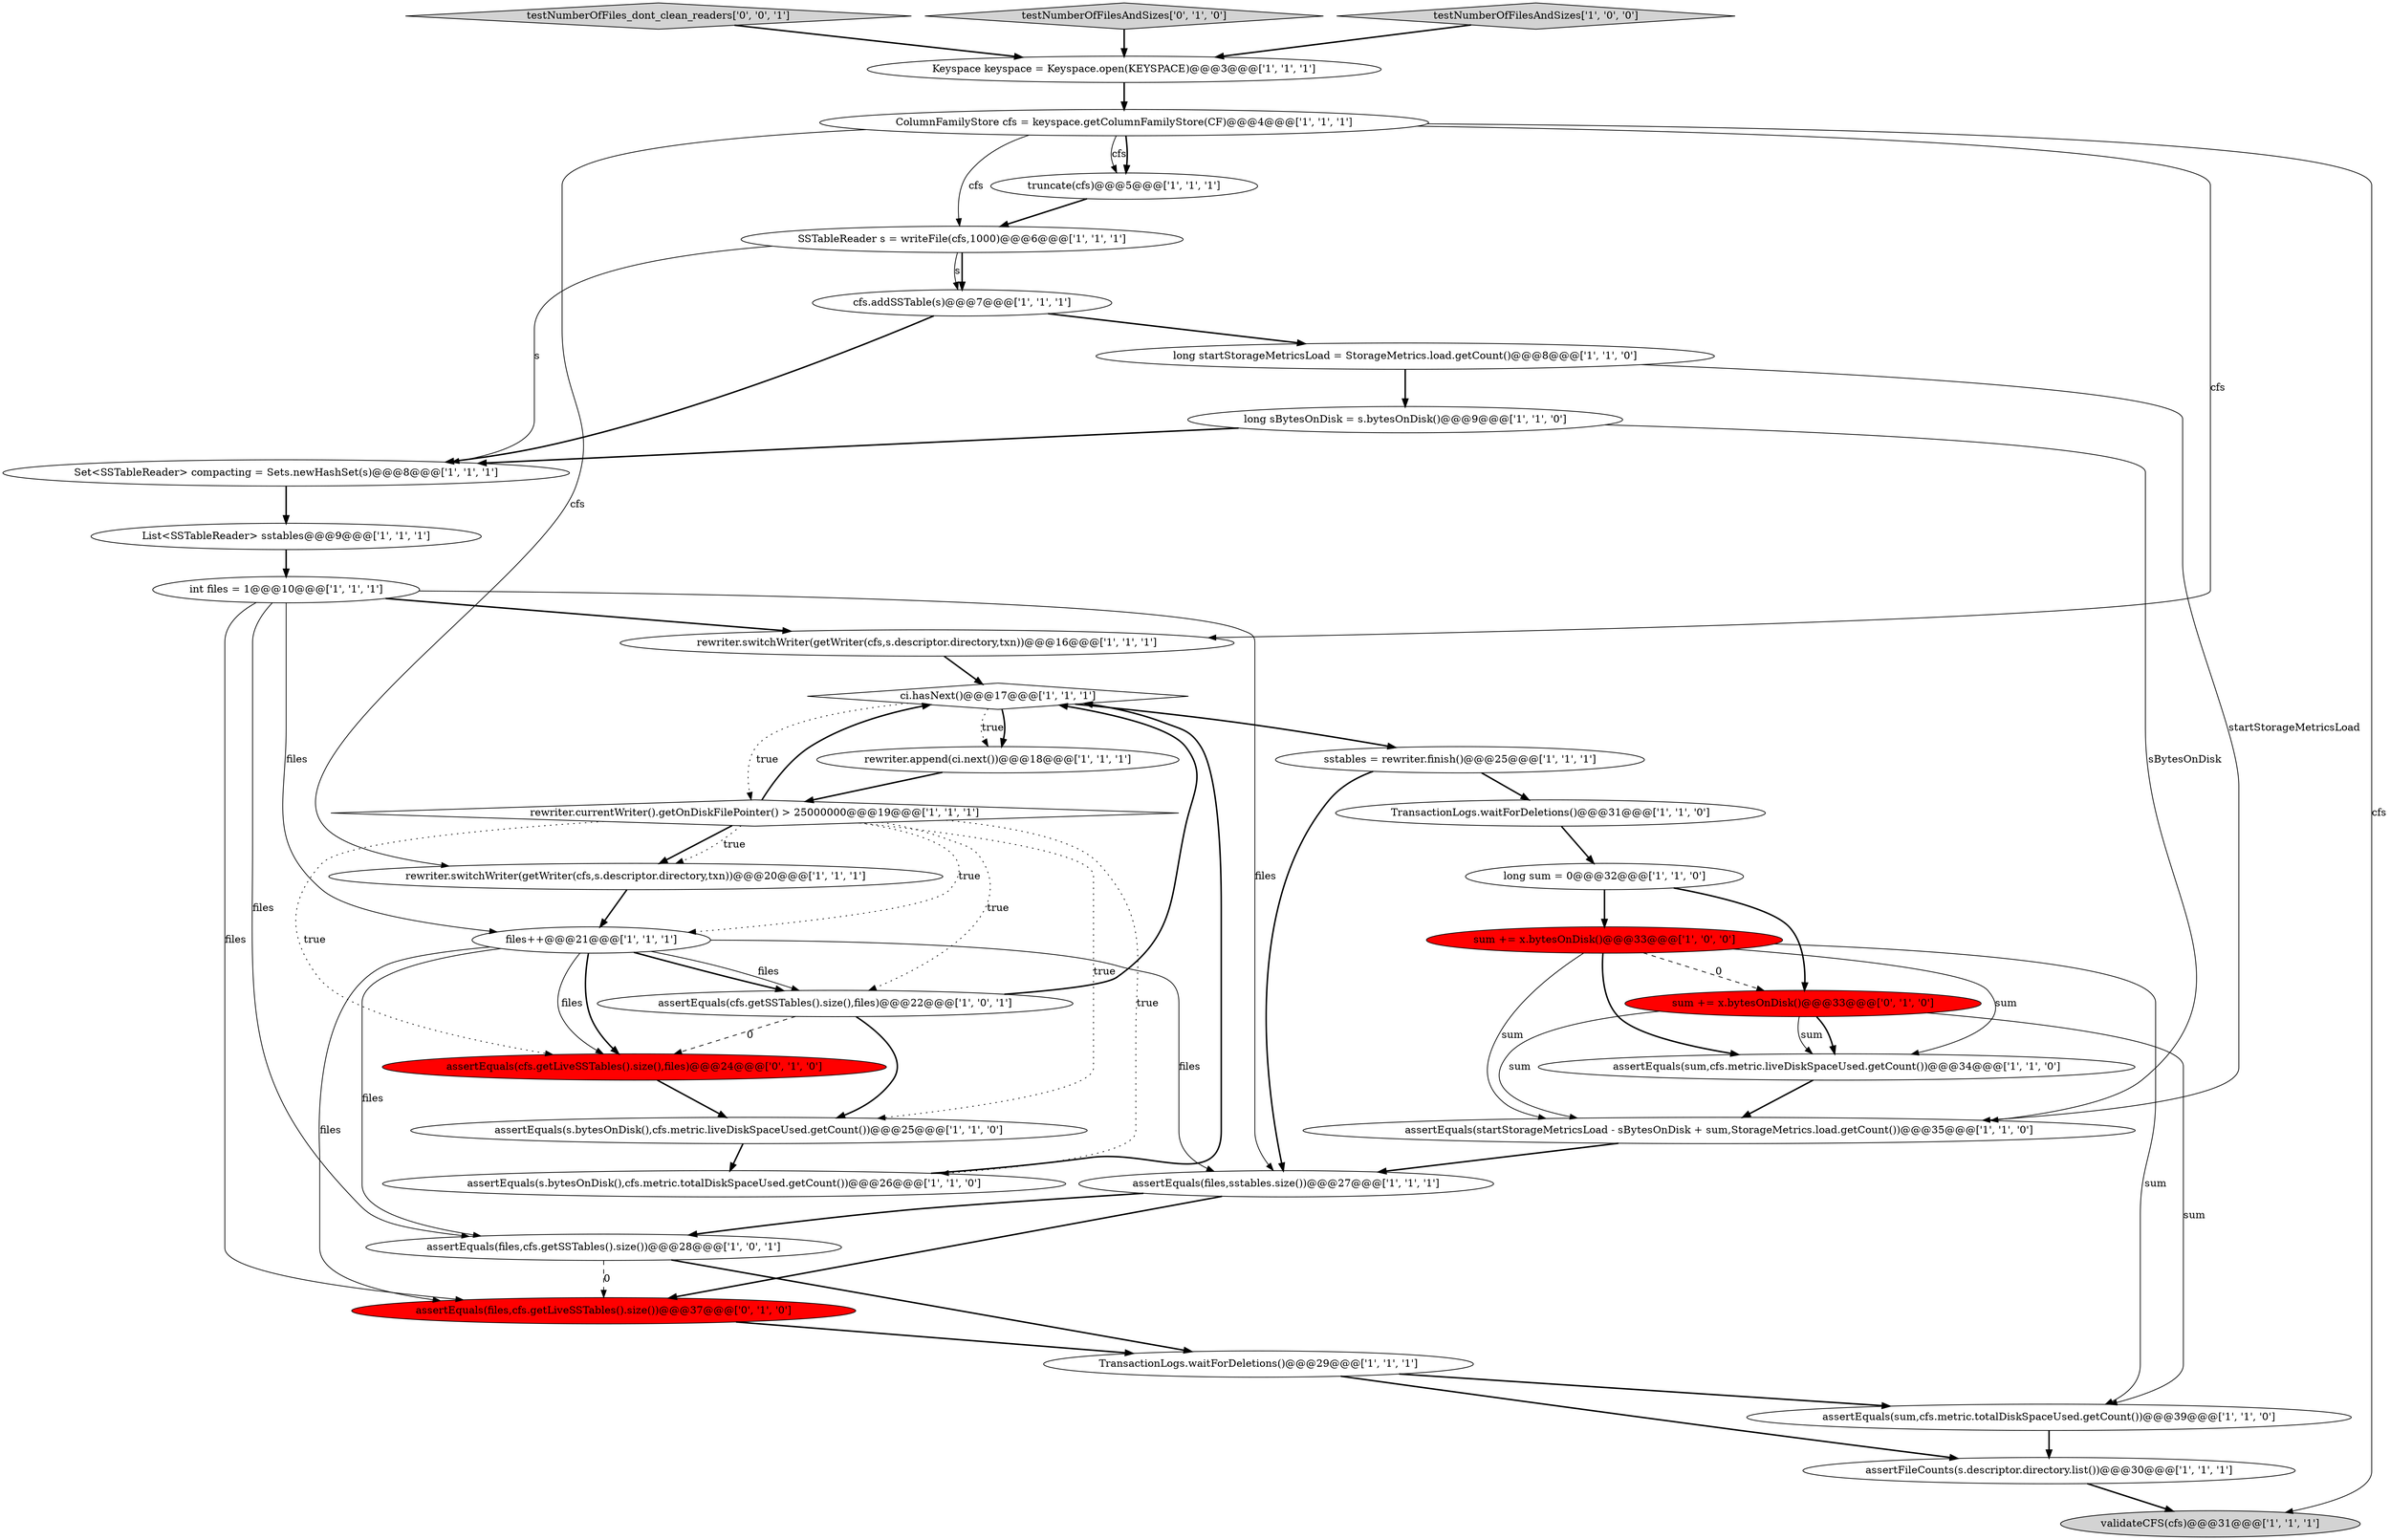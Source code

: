 digraph {
29 [style = filled, label = "truncate(cfs)@@@5@@@['1', '1', '1']", fillcolor = white, shape = ellipse image = "AAA0AAABBB1BBB"];
21 [style = filled, label = "assertEquals(files,sstables.size())@@@27@@@['1', '1', '1']", fillcolor = white, shape = ellipse image = "AAA0AAABBB1BBB"];
32 [style = filled, label = "assertEquals(files,cfs.getLiveSSTables().size())@@@37@@@['0', '1', '0']", fillcolor = red, shape = ellipse image = "AAA1AAABBB2BBB"];
9 [style = filled, label = "assertEquals(sum,cfs.metric.liveDiskSpaceUsed.getCount())@@@34@@@['1', '1', '0']", fillcolor = white, shape = ellipse image = "AAA0AAABBB1BBB"];
0 [style = filled, label = "sstables = rewriter.finish()@@@25@@@['1', '1', '1']", fillcolor = white, shape = ellipse image = "AAA0AAABBB1BBB"];
36 [style = filled, label = "testNumberOfFiles_dont_clean_readers['0', '0', '1']", fillcolor = lightgray, shape = diamond image = "AAA0AAABBB3BBB"];
28 [style = filled, label = "assertEquals(startStorageMetricsLoad - sBytesOnDisk + sum,StorageMetrics.load.getCount())@@@35@@@['1', '1', '0']", fillcolor = white, shape = ellipse image = "AAA0AAABBB1BBB"];
14 [style = filled, label = "ci.hasNext()@@@17@@@['1', '1', '1']", fillcolor = white, shape = diamond image = "AAA0AAABBB1BBB"];
2 [style = filled, label = "assertEquals(files,cfs.getSSTables().size())@@@28@@@['1', '0', '1']", fillcolor = white, shape = ellipse image = "AAA0AAABBB1BBB"];
22 [style = filled, label = "int files = 1@@@10@@@['1', '1', '1']", fillcolor = white, shape = ellipse image = "AAA0AAABBB1BBB"];
10 [style = filled, label = "assertEquals(s.bytesOnDisk(),cfs.metric.liveDiskSpaceUsed.getCount())@@@25@@@['1', '1', '0']", fillcolor = white, shape = ellipse image = "AAA0AAABBB1BBB"];
7 [style = filled, label = "TransactionLogs.waitForDeletions()@@@31@@@['1', '1', '0']", fillcolor = white, shape = ellipse image = "AAA0AAABBB1BBB"];
20 [style = filled, label = "rewriter.currentWriter().getOnDiskFilePointer() > 25000000@@@19@@@['1', '1', '1']", fillcolor = white, shape = diamond image = "AAA0AAABBB1BBB"];
13 [style = filled, label = "cfs.addSSTable(s)@@@7@@@['1', '1', '1']", fillcolor = white, shape = ellipse image = "AAA0AAABBB1BBB"];
15 [style = filled, label = "assertEquals(cfs.getSSTables().size(),files)@@@22@@@['1', '0', '1']", fillcolor = white, shape = ellipse image = "AAA0AAABBB1BBB"];
26 [style = filled, label = "SSTableReader s = writeFile(cfs,1000)@@@6@@@['1', '1', '1']", fillcolor = white, shape = ellipse image = "AAA0AAABBB1BBB"];
3 [style = filled, label = "Keyspace keyspace = Keyspace.open(KEYSPACE)@@@3@@@['1', '1', '1']", fillcolor = white, shape = ellipse image = "AAA0AAABBB1BBB"];
23 [style = filled, label = "assertFileCounts(s.descriptor.directory.list())@@@30@@@['1', '1', '1']", fillcolor = white, shape = ellipse image = "AAA0AAABBB1BBB"];
33 [style = filled, label = "testNumberOfFilesAndSizes['0', '1', '0']", fillcolor = lightgray, shape = diamond image = "AAA0AAABBB2BBB"];
17 [style = filled, label = "rewriter.switchWriter(getWriter(cfs,s.descriptor.directory,txn))@@@20@@@['1', '1', '1']", fillcolor = white, shape = ellipse image = "AAA0AAABBB1BBB"];
12 [style = filled, label = "validateCFS(cfs)@@@31@@@['1', '1', '1']", fillcolor = lightgray, shape = ellipse image = "AAA0AAABBB1BBB"];
27 [style = filled, label = "long sBytesOnDisk = s.bytesOnDisk()@@@9@@@['1', '1', '0']", fillcolor = white, shape = ellipse image = "AAA0AAABBB1BBB"];
18 [style = filled, label = "assertEquals(s.bytesOnDisk(),cfs.metric.totalDiskSpaceUsed.getCount())@@@26@@@['1', '1', '0']", fillcolor = white, shape = ellipse image = "AAA0AAABBB1BBB"];
24 [style = filled, label = "rewriter.switchWriter(getWriter(cfs,s.descriptor.directory,txn))@@@16@@@['1', '1', '1']", fillcolor = white, shape = ellipse image = "AAA0AAABBB1BBB"];
34 [style = filled, label = "assertEquals(cfs.getLiveSSTables().size(),files)@@@24@@@['0', '1', '0']", fillcolor = red, shape = ellipse image = "AAA1AAABBB2BBB"];
30 [style = filled, label = "Set<SSTableReader> compacting = Sets.newHashSet(s)@@@8@@@['1', '1', '1']", fillcolor = white, shape = ellipse image = "AAA0AAABBB1BBB"];
8 [style = filled, label = "testNumberOfFilesAndSizes['1', '0', '0']", fillcolor = lightgray, shape = diamond image = "AAA0AAABBB1BBB"];
4 [style = filled, label = "sum += x.bytesOnDisk()@@@33@@@['1', '0', '0']", fillcolor = red, shape = ellipse image = "AAA1AAABBB1BBB"];
16 [style = filled, label = "files++@@@21@@@['1', '1', '1']", fillcolor = white, shape = ellipse image = "AAA0AAABBB1BBB"];
25 [style = filled, label = "assertEquals(sum,cfs.metric.totalDiskSpaceUsed.getCount())@@@39@@@['1', '1', '0']", fillcolor = white, shape = ellipse image = "AAA0AAABBB1BBB"];
1 [style = filled, label = "long sum = 0@@@32@@@['1', '1', '0']", fillcolor = white, shape = ellipse image = "AAA0AAABBB1BBB"];
35 [style = filled, label = "sum += x.bytesOnDisk()@@@33@@@['0', '1', '0']", fillcolor = red, shape = ellipse image = "AAA1AAABBB2BBB"];
5 [style = filled, label = "rewriter.append(ci.next())@@@18@@@['1', '1', '1']", fillcolor = white, shape = ellipse image = "AAA0AAABBB1BBB"];
6 [style = filled, label = "List<SSTableReader> sstables@@@9@@@['1', '1', '1']", fillcolor = white, shape = ellipse image = "AAA0AAABBB1BBB"];
11 [style = filled, label = "ColumnFamilyStore cfs = keyspace.getColumnFamilyStore(CF)@@@4@@@['1', '1', '1']", fillcolor = white, shape = ellipse image = "AAA0AAABBB1BBB"];
19 [style = filled, label = "long startStorageMetricsLoad = StorageMetrics.load.getCount()@@@8@@@['1', '1', '0']", fillcolor = white, shape = ellipse image = "AAA0AAABBB1BBB"];
31 [style = filled, label = "TransactionLogs.waitForDeletions()@@@29@@@['1', '1', '1']", fillcolor = white, shape = ellipse image = "AAA0AAABBB1BBB"];
4->9 [style = bold, label=""];
16->15 [style = bold, label=""];
10->18 [style = bold, label=""];
1->4 [style = bold, label=""];
15->10 [style = bold, label=""];
11->17 [style = solid, label="cfs"];
20->17 [style = bold, label=""];
7->1 [style = bold, label=""];
31->25 [style = bold, label=""];
31->23 [style = bold, label=""];
33->3 [style = bold, label=""];
11->29 [style = solid, label="cfs"];
15->14 [style = bold, label=""];
15->34 [style = dashed, label="0"];
5->20 [style = bold, label=""];
6->22 [style = bold, label=""];
25->23 [style = bold, label=""];
35->9 [style = bold, label=""];
20->17 [style = dotted, label="true"];
22->16 [style = solid, label="files"];
27->30 [style = bold, label=""];
2->32 [style = dashed, label="0"];
8->3 [style = bold, label=""];
22->2 [style = solid, label="files"];
3->11 [style = bold, label=""];
20->15 [style = dotted, label="true"];
26->13 [style = solid, label="s"];
11->29 [style = bold, label=""];
16->34 [style = bold, label=""];
1->35 [style = bold, label=""];
20->14 [style = bold, label=""];
0->21 [style = bold, label=""];
13->30 [style = bold, label=""];
11->12 [style = solid, label="cfs"];
30->6 [style = bold, label=""];
34->10 [style = bold, label=""];
4->25 [style = solid, label="sum"];
26->13 [style = bold, label=""];
22->21 [style = solid, label="files"];
16->21 [style = solid, label="files"];
27->28 [style = solid, label="sBytesOnDisk"];
24->14 [style = bold, label=""];
29->26 [style = bold, label=""];
0->7 [style = bold, label=""];
21->2 [style = bold, label=""];
9->28 [style = bold, label=""];
22->32 [style = solid, label="files"];
16->32 [style = solid, label="files"];
11->24 [style = solid, label="cfs"];
35->9 [style = solid, label="sum"];
35->25 [style = solid, label="sum"];
14->20 [style = dotted, label="true"];
13->19 [style = bold, label=""];
28->21 [style = bold, label=""];
14->5 [style = dotted, label="true"];
14->0 [style = bold, label=""];
19->27 [style = bold, label=""];
20->10 [style = dotted, label="true"];
21->32 [style = bold, label=""];
16->2 [style = solid, label="files"];
26->30 [style = solid, label="s"];
20->18 [style = dotted, label="true"];
23->12 [style = bold, label=""];
4->9 [style = solid, label="sum"];
4->28 [style = solid, label="sum"];
19->28 [style = solid, label="startStorageMetricsLoad"];
22->24 [style = bold, label=""];
16->34 [style = solid, label="files"];
35->28 [style = solid, label="sum"];
18->14 [style = bold, label=""];
32->31 [style = bold, label=""];
11->26 [style = solid, label="cfs"];
16->15 [style = solid, label="files"];
17->16 [style = bold, label=""];
20->34 [style = dotted, label="true"];
20->16 [style = dotted, label="true"];
4->35 [style = dashed, label="0"];
14->5 [style = bold, label=""];
2->31 [style = bold, label=""];
36->3 [style = bold, label=""];
}
